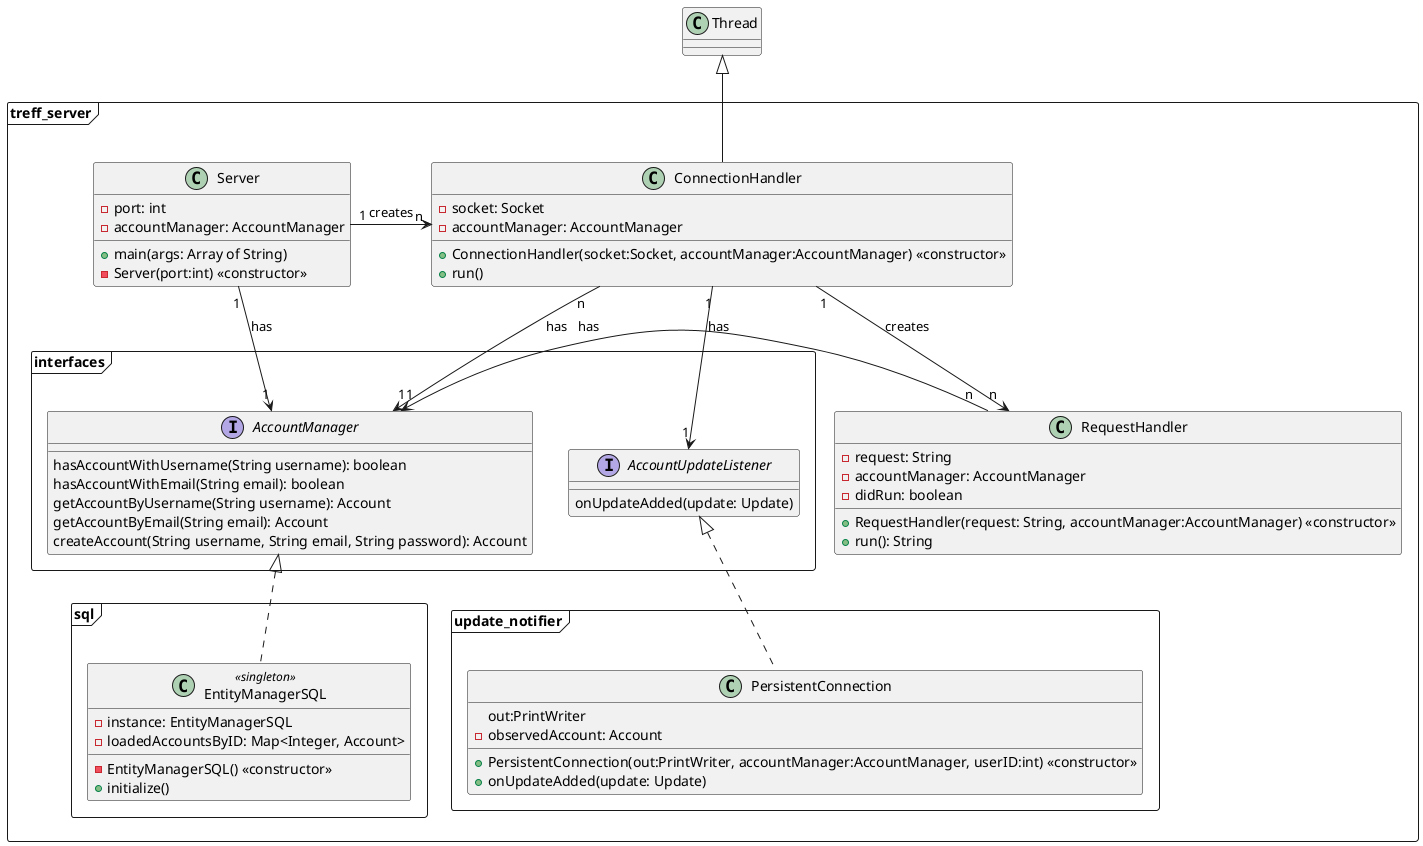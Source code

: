 @startuml

class "Thread" as T {
}

package treff_server <<Frame>> {
    class "Server" as S {
        -port: int
        -accountManager: AccountManager

        +main(args: Array of String)
        -Server(port:int) <<constructor>>
    }

    class "ConnectionHandler" as CH {
        -socket: Socket
        -accountManager: AccountManager

        +ConnectionHandler(socket:Socket, accountManager:AccountManager) <<constructor>>
        +run()
    }

    class "RequestHandler" as RH {
        -request: String
        -accountManager: AccountManager
        -didRun: boolean

        +RequestHandler(request: String, accountManager:AccountManager) <<constructor>>
        +run(): String
    }



    package interfaces <<Frame>> {
        interface "AccountUpdateListener" as AUL {
                onUpdateAdded(update: Update)
            }
        interface "AccountManager" as AM {
            hasAccountWithUsername(String username): boolean
            hasAccountWithEmail(String email): boolean
            getAccountByUsername(String username): Account
            getAccountByEmail(String email): Account
            createAccount(String username, String email, String password): Account
        }


    }

    package sql <<Frame>> {
        class "EntityManagerSQL" as EMS <<singleton>>{
            -instance: EntityManagerSQL
            -loadedAccountsByID: Map<Integer, Account>

            -EntityManagerSQL() <<constructor>>
            +initialize()
        }
    }

    package update_notifier <<Frame>> {
            class "PersistentConnection" as PC {
                out:PrintWriter
                -observedAccount: Account

                +PersistentConnection(out:PrintWriter, accountManager:AccountManager, userID:int) <<constructor>>
                +onUpdateAdded(update: Update)
            }
        }


}

T <|-- CH
    AM <|.down. EMS
    AUL <|.down. PC
    S "1" -right-> "n" CH : creates
    CH "1" --> "n" RH : creates
    S "1" --> "1" AM : has
    CH "n" --> "1" AM : has
    RH "n" -left-> "1" AM : has

    CH "1" -> "1" AUL : has
@enduml

